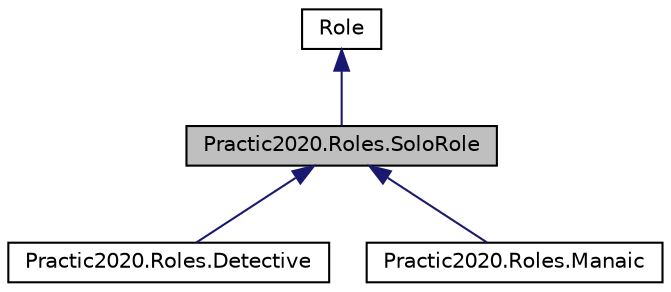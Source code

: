 digraph "Practic2020.Roles.SoloRole"
{
 // LATEX_PDF_SIZE
  edge [fontname="Helvetica",fontsize="10",labelfontname="Helvetica",labelfontsize="10"];
  node [fontname="Helvetica",fontsize="10",shape=record];
  Node1 [label="Practic2020.Roles.SoloRole",height=0.2,width=0.4,color="black", fillcolor="grey75", style="filled", fontcolor="black",tooltip="Класс одиночной роли расширяет возможности стандартной роли, добавляя дополнительное действие ночью"];
  Node2 -> Node1 [dir="back",color="midnightblue",fontsize="10",style="solid",fontname="Helvetica"];
  Node2 [label="Role",height=0.2,width=0.4,color="black", fillcolor="white", style="filled",URL="$class_practic2020_1_1_roles_1_1_role.html",tooltip="Абстрактный класс роли, задающий способ обращения с ролями в модели игры"];
  Node1 -> Node3 [dir="back",color="midnightblue",fontsize="10",style="solid",fontname="Helvetica"];
  Node3 [label="Practic2020.Roles.Detective",height=0.2,width=0.4,color="black", fillcolor="white", style="filled",URL="$class_practic2020_1_1_roles_1_1_detective.html",tooltip="роль детектива"];
  Node1 -> Node4 [dir="back",color="midnightblue",fontsize="10",style="solid",fontname="Helvetica"];
  Node4 [label="Practic2020.Roles.Manaic",height=0.2,width=0.4,color="black", fillcolor="white", style="filled",URL="$class_practic2020_1_1_roles_1_1_manaic.html",tooltip="Роль маньяка"];
}
